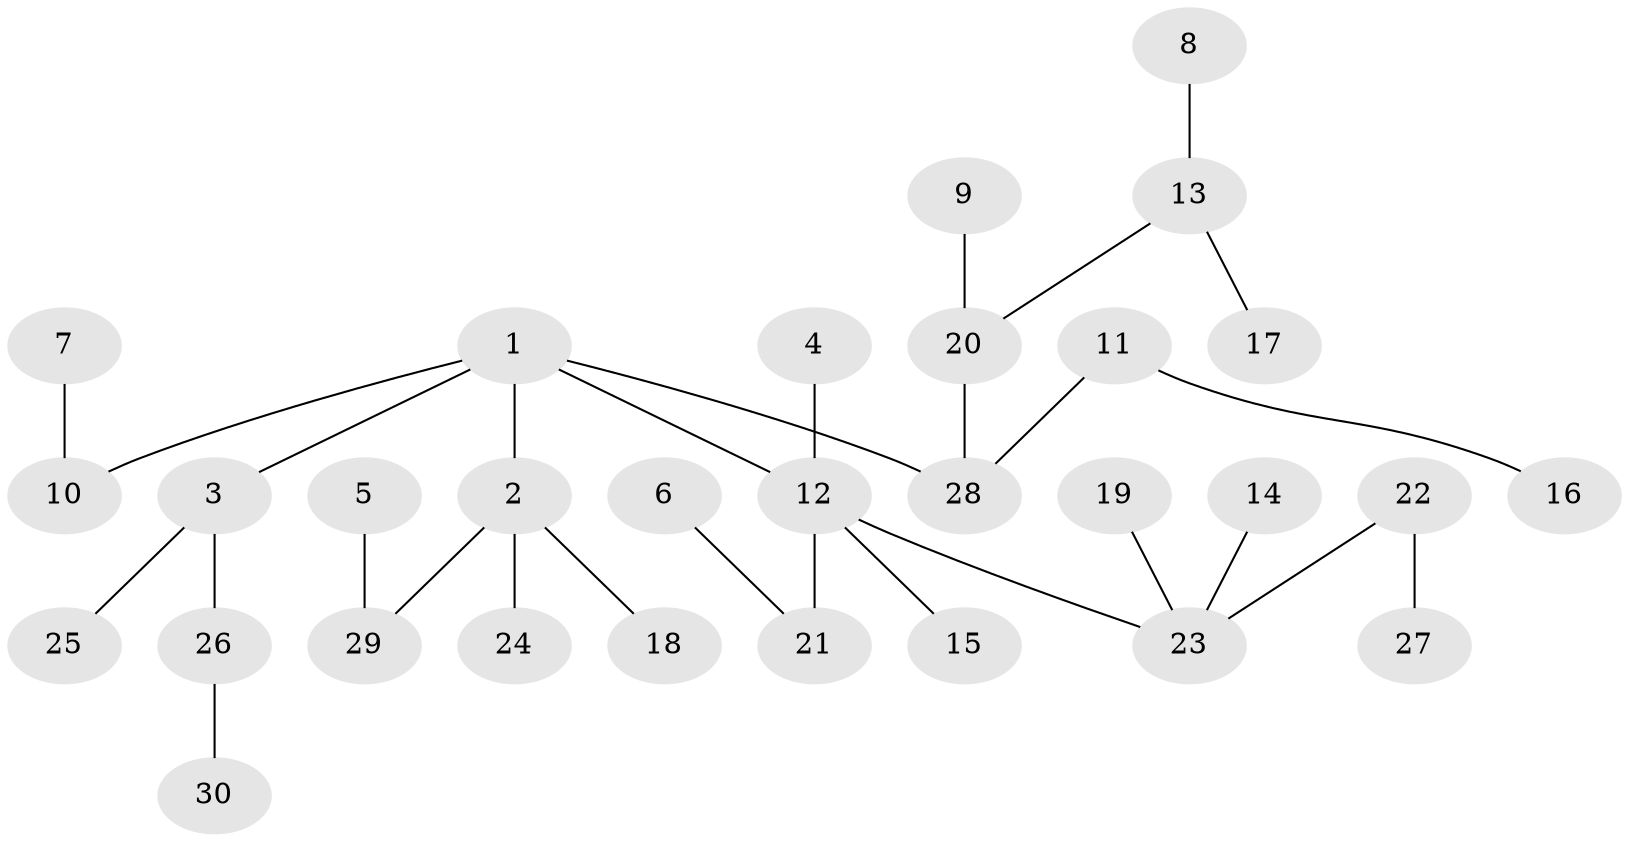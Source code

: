 // original degree distribution, {5: 0.01694915254237288, 2: 0.23728813559322035, 4: 0.06779661016949153, 3: 0.1864406779661017, 6: 0.01694915254237288, 1: 0.4745762711864407}
// Generated by graph-tools (version 1.1) at 2025/26/03/09/25 03:26:30]
// undirected, 30 vertices, 29 edges
graph export_dot {
graph [start="1"]
  node [color=gray90,style=filled];
  1;
  2;
  3;
  4;
  5;
  6;
  7;
  8;
  9;
  10;
  11;
  12;
  13;
  14;
  15;
  16;
  17;
  18;
  19;
  20;
  21;
  22;
  23;
  24;
  25;
  26;
  27;
  28;
  29;
  30;
  1 -- 2 [weight=1.0];
  1 -- 3 [weight=1.0];
  1 -- 10 [weight=1.0];
  1 -- 12 [weight=1.0];
  1 -- 28 [weight=1.0];
  2 -- 18 [weight=1.0];
  2 -- 24 [weight=1.0];
  2 -- 29 [weight=1.0];
  3 -- 25 [weight=1.0];
  3 -- 26 [weight=1.0];
  4 -- 12 [weight=1.0];
  5 -- 29 [weight=1.0];
  6 -- 21 [weight=1.0];
  7 -- 10 [weight=1.0];
  8 -- 13 [weight=1.0];
  9 -- 20 [weight=1.0];
  11 -- 16 [weight=1.0];
  11 -- 28 [weight=1.0];
  12 -- 15 [weight=1.0];
  12 -- 21 [weight=1.0];
  12 -- 23 [weight=1.0];
  13 -- 17 [weight=1.0];
  13 -- 20 [weight=1.0];
  14 -- 23 [weight=1.0];
  19 -- 23 [weight=1.0];
  20 -- 28 [weight=1.0];
  22 -- 23 [weight=1.0];
  22 -- 27 [weight=1.0];
  26 -- 30 [weight=1.0];
}
